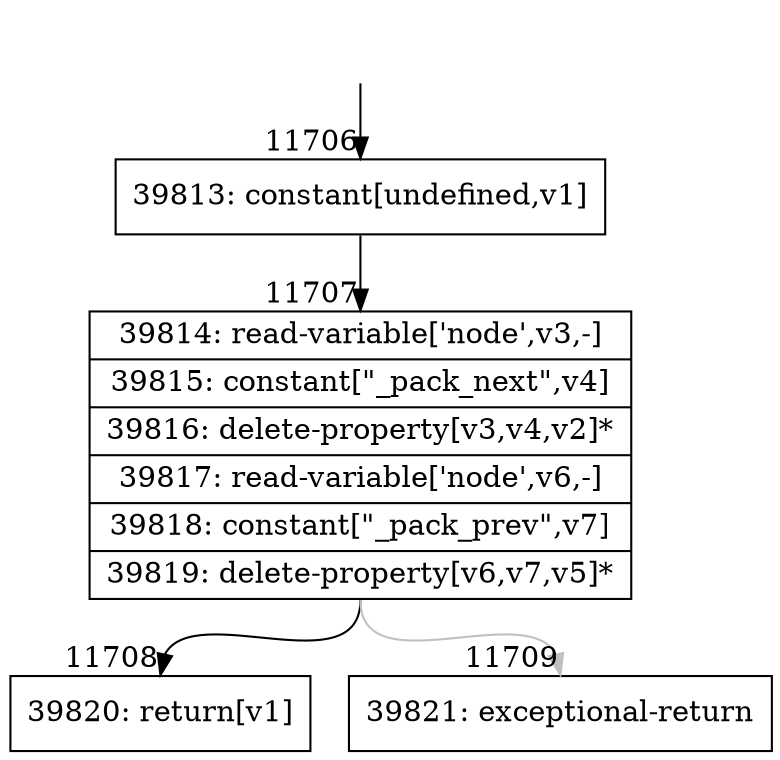 digraph {
rankdir="TD"
BB_entry1080[shape=none,label=""];
BB_entry1080 -> BB11706 [tailport=s, headport=n, headlabel="    11706"]
BB11706 [shape=record label="{39813: constant[undefined,v1]}" ] 
BB11706 -> BB11707 [tailport=s, headport=n, headlabel="      11707"]
BB11707 [shape=record label="{39814: read-variable['node',v3,-]|39815: constant[\"_pack_next\",v4]|39816: delete-property[v3,v4,v2]*|39817: read-variable['node',v6,-]|39818: constant[\"_pack_prev\",v7]|39819: delete-property[v6,v7,v5]*}" ] 
BB11707 -> BB11708 [tailport=s, headport=n, headlabel="      11708"]
BB11707 -> BB11709 [tailport=s, headport=n, color=gray, headlabel="      11709"]
BB11708 [shape=record label="{39820: return[v1]}" ] 
BB11709 [shape=record label="{39821: exceptional-return}" ] 
//#$~ 6989
}
